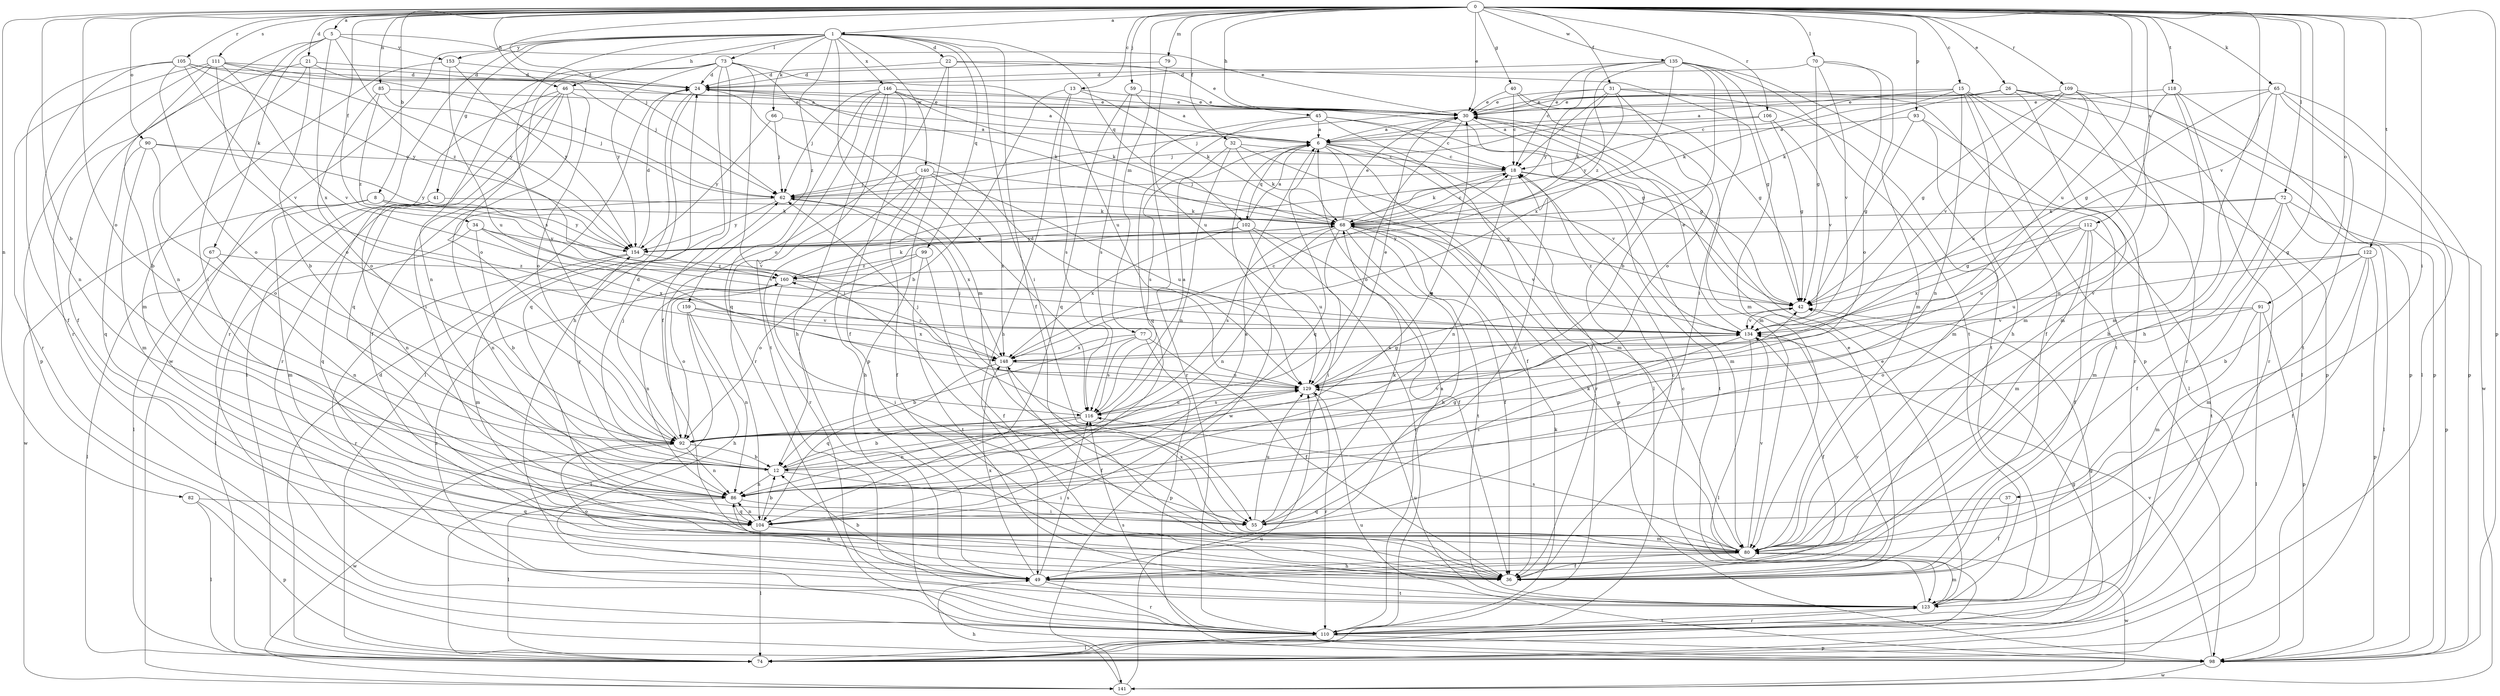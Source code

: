 strict digraph  {
0;
1;
5;
6;
8;
12;
13;
15;
18;
21;
22;
24;
26;
30;
31;
32;
34;
36;
37;
40;
41;
42;
45;
46;
49;
55;
59;
62;
65;
66;
67;
68;
70;
72;
73;
74;
77;
79;
80;
82;
85;
86;
90;
91;
92;
93;
98;
99;
102;
104;
105;
106;
109;
110;
111;
112;
116;
118;
122;
123;
129;
134;
135;
140;
141;
146;
148;
153;
154;
159;
160;
0 -> 1  [label=a];
0 -> 5  [label=a];
0 -> 8  [label=b];
0 -> 12  [label=b];
0 -> 13  [label=c];
0 -> 15  [label=c];
0 -> 21  [label=d];
0 -> 26  [label=e];
0 -> 30  [label=e];
0 -> 31  [label=f];
0 -> 32  [label=f];
0 -> 34  [label=f];
0 -> 37  [label=g];
0 -> 40  [label=g];
0 -> 45  [label=h];
0 -> 46  [label=h];
0 -> 55  [label=i];
0 -> 59  [label=j];
0 -> 62  [label=j];
0 -> 65  [label=k];
0 -> 70  [label=l];
0 -> 72  [label=l];
0 -> 77  [label=m];
0 -> 79  [label=m];
0 -> 82  [label=n];
0 -> 85  [label=n];
0 -> 90  [label=o];
0 -> 91  [label=o];
0 -> 92  [label=o];
0 -> 93  [label=p];
0 -> 98  [label=p];
0 -> 105  [label=r];
0 -> 106  [label=r];
0 -> 109  [label=r];
0 -> 111  [label=s];
0 -> 112  [label=s];
0 -> 118  [label=t];
0 -> 122  [label=t];
0 -> 129  [label=u];
0 -> 134  [label=v];
0 -> 135  [label=w];
1 -> 22  [label=d];
1 -> 36  [label=f];
1 -> 41  [label=g];
1 -> 46  [label=h];
1 -> 55  [label=i];
1 -> 66  [label=k];
1 -> 73  [label=l];
1 -> 80  [label=m];
1 -> 99  [label=q];
1 -> 102  [label=q];
1 -> 110  [label=r];
1 -> 116  [label=s];
1 -> 140  [label=w];
1 -> 141  [label=w];
1 -> 146  [label=x];
1 -> 153  [label=y];
1 -> 159  [label=z];
5 -> 30  [label=e];
5 -> 55  [label=i];
5 -> 67  [label=k];
5 -> 110  [label=r];
5 -> 148  [label=x];
5 -> 153  [label=y];
5 -> 160  [label=z];
6 -> 18  [label=c];
6 -> 36  [label=f];
6 -> 80  [label=m];
6 -> 98  [label=p];
6 -> 102  [label=q];
6 -> 104  [label=q];
6 -> 110  [label=r];
6 -> 141  [label=w];
8 -> 68  [label=k];
8 -> 74  [label=l];
8 -> 80  [label=m];
8 -> 134  [label=v];
8 -> 141  [label=w];
8 -> 154  [label=y];
12 -> 24  [label=d];
12 -> 30  [label=e];
12 -> 55  [label=i];
12 -> 86  [label=n];
12 -> 129  [label=u];
12 -> 154  [label=y];
13 -> 12  [label=b];
13 -> 30  [label=e];
13 -> 49  [label=h];
13 -> 68  [label=k];
13 -> 116  [label=s];
15 -> 6  [label=a];
15 -> 30  [label=e];
15 -> 49  [label=h];
15 -> 68  [label=k];
15 -> 86  [label=n];
15 -> 98  [label=p];
15 -> 110  [label=r];
15 -> 123  [label=t];
18 -> 62  [label=j];
18 -> 68  [label=k];
18 -> 80  [label=m];
18 -> 86  [label=n];
18 -> 123  [label=t];
21 -> 12  [label=b];
21 -> 24  [label=d];
21 -> 36  [label=f];
21 -> 62  [label=j];
21 -> 86  [label=n];
22 -> 24  [label=d];
22 -> 30  [label=e];
22 -> 42  [label=g];
22 -> 92  [label=o];
22 -> 98  [label=p];
24 -> 30  [label=e];
24 -> 42  [label=g];
24 -> 68  [label=k];
24 -> 74  [label=l];
24 -> 104  [label=q];
26 -> 18  [label=c];
26 -> 30  [label=e];
26 -> 68  [label=k];
26 -> 74  [label=l];
26 -> 80  [label=m];
26 -> 110  [label=r];
26 -> 141  [label=w];
30 -> 6  [label=a];
30 -> 74  [label=l];
30 -> 92  [label=o];
31 -> 18  [label=c];
31 -> 30  [label=e];
31 -> 36  [label=f];
31 -> 62  [label=j];
31 -> 68  [label=k];
31 -> 92  [label=o];
31 -> 123  [label=t];
31 -> 154  [label=y];
32 -> 18  [label=c];
32 -> 68  [label=k];
32 -> 86  [label=n];
32 -> 116  [label=s];
32 -> 134  [label=v];
34 -> 12  [label=b];
34 -> 74  [label=l];
34 -> 134  [label=v];
34 -> 148  [label=x];
34 -> 154  [label=y];
36 -> 18  [label=c];
36 -> 30  [label=e];
36 -> 92  [label=o];
36 -> 134  [label=v];
37 -> 36  [label=f];
37 -> 104  [label=q];
40 -> 18  [label=c];
40 -> 30  [label=e];
40 -> 42  [label=g];
40 -> 80  [label=m];
41 -> 68  [label=k];
41 -> 86  [label=n];
41 -> 104  [label=q];
42 -> 134  [label=v];
45 -> 6  [label=a];
45 -> 18  [label=c];
45 -> 36  [label=f];
45 -> 42  [label=g];
45 -> 104  [label=q];
45 -> 110  [label=r];
46 -> 30  [label=e];
46 -> 36  [label=f];
46 -> 55  [label=i];
46 -> 74  [label=l];
46 -> 92  [label=o];
46 -> 104  [label=q];
46 -> 110  [label=r];
49 -> 12  [label=b];
49 -> 86  [label=n];
49 -> 110  [label=r];
49 -> 116  [label=s];
49 -> 123  [label=t];
49 -> 148  [label=x];
55 -> 18  [label=c];
55 -> 68  [label=k];
55 -> 129  [label=u];
59 -> 6  [label=a];
59 -> 30  [label=e];
59 -> 104  [label=q];
59 -> 116  [label=s];
62 -> 68  [label=k];
62 -> 86  [label=n];
62 -> 148  [label=x];
62 -> 154  [label=y];
65 -> 30  [label=e];
65 -> 42  [label=g];
65 -> 49  [label=h];
65 -> 74  [label=l];
65 -> 80  [label=m];
65 -> 98  [label=p];
65 -> 123  [label=t];
66 -> 6  [label=a];
66 -> 62  [label=j];
66 -> 154  [label=y];
67 -> 74  [label=l];
67 -> 86  [label=n];
67 -> 160  [label=z];
68 -> 18  [label=c];
68 -> 30  [label=e];
68 -> 36  [label=f];
68 -> 49  [label=h];
68 -> 55  [label=i];
68 -> 86  [label=n];
68 -> 116  [label=s];
68 -> 123  [label=t];
68 -> 134  [label=v];
68 -> 154  [label=y];
70 -> 24  [label=d];
70 -> 42  [label=g];
70 -> 80  [label=m];
70 -> 92  [label=o];
70 -> 134  [label=v];
72 -> 36  [label=f];
72 -> 68  [label=k];
72 -> 74  [label=l];
72 -> 80  [label=m];
72 -> 98  [label=p];
72 -> 129  [label=u];
73 -> 24  [label=d];
73 -> 36  [label=f];
73 -> 49  [label=h];
73 -> 55  [label=i];
73 -> 86  [label=n];
73 -> 92  [label=o];
73 -> 116  [label=s];
73 -> 129  [label=u];
73 -> 154  [label=y];
74 -> 24  [label=d];
74 -> 42  [label=g];
77 -> 12  [label=b];
77 -> 36  [label=f];
77 -> 98  [label=p];
77 -> 116  [label=s];
77 -> 148  [label=x];
79 -> 24  [label=d];
79 -> 129  [label=u];
80 -> 36  [label=f];
80 -> 49  [label=h];
80 -> 68  [label=k];
80 -> 116  [label=s];
80 -> 134  [label=v];
80 -> 141  [label=w];
80 -> 148  [label=x];
82 -> 74  [label=l];
82 -> 98  [label=p];
82 -> 104  [label=q];
85 -> 30  [label=e];
85 -> 62  [label=j];
85 -> 92  [label=o];
85 -> 160  [label=z];
86 -> 42  [label=g];
86 -> 55  [label=i];
86 -> 74  [label=l];
86 -> 104  [label=q];
90 -> 18  [label=c];
90 -> 80  [label=m];
90 -> 92  [label=o];
90 -> 104  [label=q];
90 -> 154  [label=y];
91 -> 74  [label=l];
91 -> 80  [label=m];
91 -> 92  [label=o];
91 -> 98  [label=p];
91 -> 134  [label=v];
92 -> 12  [label=b];
92 -> 62  [label=j];
92 -> 86  [label=n];
92 -> 134  [label=v];
92 -> 141  [label=w];
93 -> 6  [label=a];
93 -> 42  [label=g];
93 -> 74  [label=l];
93 -> 80  [label=m];
98 -> 129  [label=u];
98 -> 134  [label=v];
98 -> 141  [label=w];
99 -> 36  [label=f];
99 -> 92  [label=o];
99 -> 123  [label=t];
99 -> 160  [label=z];
102 -> 6  [label=a];
102 -> 36  [label=f];
102 -> 110  [label=r];
102 -> 129  [label=u];
102 -> 148  [label=x];
102 -> 154  [label=y];
104 -> 6  [label=a];
104 -> 12  [label=b];
104 -> 74  [label=l];
104 -> 80  [label=m];
104 -> 86  [label=n];
105 -> 6  [label=a];
105 -> 24  [label=d];
105 -> 36  [label=f];
105 -> 86  [label=n];
105 -> 92  [label=o];
105 -> 134  [label=v];
105 -> 154  [label=y];
106 -> 6  [label=a];
106 -> 42  [label=g];
106 -> 62  [label=j];
106 -> 134  [label=v];
109 -> 30  [label=e];
109 -> 42  [label=g];
109 -> 80  [label=m];
109 -> 98  [label=p];
109 -> 129  [label=u];
109 -> 134  [label=v];
110 -> 6  [label=a];
110 -> 42  [label=g];
110 -> 68  [label=k];
110 -> 74  [label=l];
110 -> 98  [label=p];
110 -> 116  [label=s];
110 -> 123  [label=t];
111 -> 12  [label=b];
111 -> 24  [label=d];
111 -> 62  [label=j];
111 -> 92  [label=o];
111 -> 98  [label=p];
111 -> 110  [label=r];
111 -> 134  [label=v];
111 -> 154  [label=y];
112 -> 36  [label=f];
112 -> 42  [label=g];
112 -> 80  [label=m];
112 -> 123  [label=t];
112 -> 129  [label=u];
112 -> 148  [label=x];
112 -> 154  [label=y];
116 -> 6  [label=a];
116 -> 12  [label=b];
116 -> 62  [label=j];
116 -> 86  [label=n];
116 -> 92  [label=o];
116 -> 129  [label=u];
118 -> 30  [label=e];
118 -> 49  [label=h];
118 -> 86  [label=n];
118 -> 98  [label=p];
118 -> 110  [label=r];
122 -> 12  [label=b];
122 -> 36  [label=f];
122 -> 80  [label=m];
122 -> 98  [label=p];
122 -> 134  [label=v];
122 -> 160  [label=z];
123 -> 18  [label=c];
123 -> 30  [label=e];
123 -> 80  [label=m];
123 -> 110  [label=r];
123 -> 129  [label=u];
123 -> 160  [label=z];
129 -> 24  [label=d];
129 -> 30  [label=e];
129 -> 42  [label=g];
129 -> 62  [label=j];
129 -> 110  [label=r];
129 -> 116  [label=s];
134 -> 30  [label=e];
134 -> 36  [label=f];
134 -> 55  [label=i];
134 -> 74  [label=l];
134 -> 148  [label=x];
135 -> 12  [label=b];
135 -> 18  [label=c];
135 -> 24  [label=d];
135 -> 55  [label=i];
135 -> 80  [label=m];
135 -> 98  [label=p];
135 -> 123  [label=t];
135 -> 148  [label=x];
135 -> 154  [label=y];
135 -> 160  [label=z];
140 -> 36  [label=f];
140 -> 42  [label=g];
140 -> 49  [label=h];
140 -> 62  [label=j];
140 -> 110  [label=r];
140 -> 129  [label=u];
140 -> 148  [label=x];
141 -> 49  [label=h];
141 -> 129  [label=u];
146 -> 6  [label=a];
146 -> 30  [label=e];
146 -> 36  [label=f];
146 -> 49  [label=h];
146 -> 62  [label=j];
146 -> 68  [label=k];
146 -> 104  [label=q];
146 -> 110  [label=r];
146 -> 123  [label=t];
148 -> 18  [label=c];
148 -> 36  [label=f];
148 -> 104  [label=q];
148 -> 129  [label=u];
148 -> 160  [label=z];
153 -> 24  [label=d];
153 -> 80  [label=m];
153 -> 129  [label=u];
153 -> 154  [label=y];
154 -> 24  [label=d];
154 -> 80  [label=m];
154 -> 110  [label=r];
154 -> 160  [label=z];
159 -> 49  [label=h];
159 -> 74  [label=l];
159 -> 86  [label=n];
159 -> 134  [label=v];
159 -> 148  [label=x];
160 -> 42  [label=g];
160 -> 55  [label=i];
160 -> 68  [label=k];
160 -> 86  [label=n];
160 -> 92  [label=o];
}
